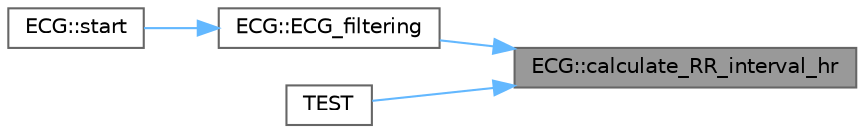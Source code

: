 digraph "ECG::calculate_RR_interval_hr"
{
 // LATEX_PDF_SIZE
  bgcolor="transparent";
  edge [fontname=Helvetica,fontsize=10,labelfontname=Helvetica,labelfontsize=10];
  node [fontname=Helvetica,fontsize=10,shape=box,height=0.2,width=0.4];
  rankdir="RL";
  Node1 [id="Node000001",label="ECG::calculate_RR_interval_hr",height=0.2,width=0.4,color="gray40", fillcolor="grey60", style="filled", fontcolor="black",tooltip="Calculates the RR interval and heart rate."];
  Node1 -> Node2 [id="edge4_Node000001_Node000002",dir="back",color="steelblue1",style="solid",tooltip=" "];
  Node2 [id="Node000002",label="ECG::ECG_filtering",height=0.2,width=0.4,color="grey40", fillcolor="white", style="filled",URL="$classECG.html#a5099dc2ec4abc8d9e4ae9dfa68cf8a9e",tooltip="Filters the ECG signal."];
  Node2 -> Node3 [id="edge5_Node000002_Node000003",dir="back",color="steelblue1",style="solid",tooltip=" "];
  Node3 [id="Node000003",label="ECG::start",height=0.2,width=0.4,color="grey40", fillcolor="white", style="filled",URL="$classECG.html#ac8ebbe01eb3bfa4c244ea1a8a94f4228",tooltip="Starts the ECG sensor."];
  Node1 -> Node4 [id="edge6_Node000001_Node000004",dir="back",color="steelblue1",style="solid",tooltip=" "];
  Node4 [id="Node000004",label="TEST",height=0.2,width=0.4,color="grey40", fillcolor="white", style="filled",URL="$ecg__test_8cpp.html#a9ea231c1be3e8b4bdfc527e30c8aeba8",tooltip=" "];
}

